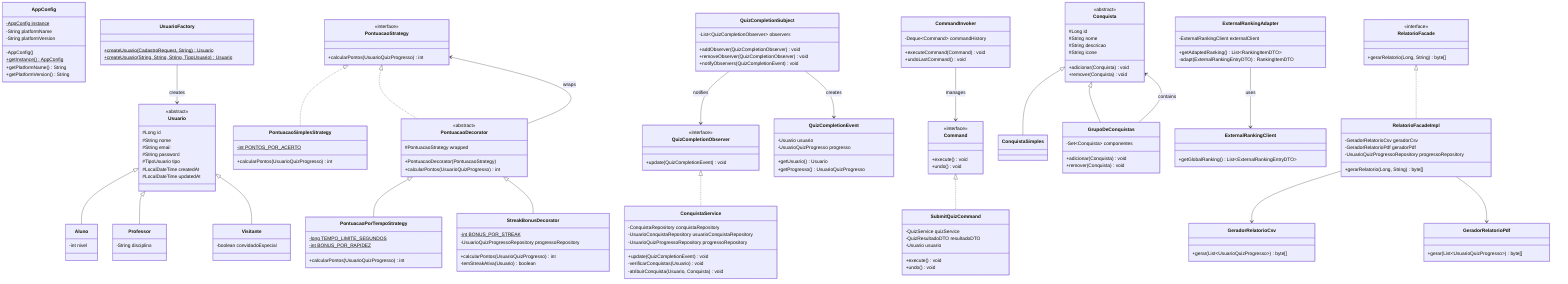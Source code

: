 classDiagram
    %% Padrão Singleton
    class AppConfig {
        -AppConfig instance$
        -String platformName
        -String platformVersion
        -AppConfig()
        +getInstance()$ AppConfig
        +getPlatformName() String
        +getPlatformVersion() String
    }

    %% Padrão Factory Method
    class UsuarioFactory {
        +createUsuario(CadastroRequest, String)$ Usuario
        +createUsuario(String, String, String, TipoUsuario)$ Usuario
    }

    %% Hierarquia de Usuários
    class Usuario {
        <<abstract>>
        #Long id
        #String nome
        #String email
        #String password
        #TipoUsuario tipo
        #LocalDateTime createdAt
        #LocalDateTime updatedAt
    }

    class Aluno {
        -int nivel
    }

    class Professor {
        -String disciplina
    }

    class Visitante {
        -boolean convidadoEspecial
    }

    %% Padrão Strategy
    class PontuacaoStrategy {
        <<interface>>
        +calcularPontos(UsuarioQuizProgresso) int
    }

    class PontuacaoSimplesStrategy {
        -int PONTOS_POR_ACERTO$
        +calcularPontos(UsuarioQuizProgresso) int
    }

    %% Padrão Decorator
    class PontuacaoDecorator {
        <<abstract>>
        #PontuacaoStrategy wrapped
        +PontuacaoDecorator(PontuacaoStrategy)
        +calcularPontos(UsuarioQuizProgresso) int
    }

    class PontuacaoPorTempoStrategy {
        -long TEMPO_LIMITE_SEGUNDOS$
        -int BONUS_POR_RAPIDEZ$
        +calcularPontos(UsuarioQuizProgresso) int
    }

    class StreakBonusDecorator {
        -int BONUS_POR_STREAK$
        -UsuarioQuizProgressoRepository progressoRepository
        +calcularPontos(UsuarioQuizProgresso) int
        -temStreakAtiva(Usuario) boolean
    }

    %% Padrão Observer
    class QuizCompletionSubject {
        -List~QuizCompletionObserver~ observers
        +addObserver(QuizCompletionObserver) void
        +removeObserver(QuizCompletionObserver) void
        +notifyObservers(QuizCompletionEvent) void
    }

    class QuizCompletionObserver {
        <<interface>>
        +update(QuizCompletionEvent) void
    }

    class ConquistaService {
        -ConquistaRepository conquistaRepository
        -UsuarioConquistaRepository usuarioConquistaRepository
        -UsuarioQuizProgressoRepository progressoRepository
        +update(QuizCompletionEvent) void
        -verificarConquistas(Usuario) void
        -atribuirConquista(Usuario, Conquista) void
    }

    class QuizCompletionEvent {
        -Usuario usuario
        -UsuarioQuizProgresso progresso
        +getUsuario() Usuario
        +getProgresso() UsuarioQuizProgresso
    }

    %% Padrão Command
    class Command {
        <<interface>>
        +execute() void
        +undo() void
    }

    class SubmitQuizCommand {
        -QuizService quizService
        -QuizResultadoDTO resultadoDTO
        -Usuario usuario
        +execute() void
        +undo() void
    }

    class CommandInvoker {
        -Deque~Command~ commandHistory
        +executeCommand(Command) void
        +undoLastCommand() void
    }

    %% Padrão Composite
    class Conquista {
        <<abstract>>
        #Long id
        #String nome
        #String descricao
        #String icone
        +adicionar(Conquista) void
        +remover(Conquista) void
    }

    class ConquistaSimples {
    }

    class GrupoDeConquistas {
        -Set~Conquista~ componentes
        +adicionar(Conquista) void
        +remover(Conquista) void
    }

    %% Padrão Adapter
    class ExternalRankingAdapter {
        -ExternalRankingClient externalClient
        +getAdaptedRanking() List~RankingItemDTO~
        -adapt(ExternalRankingEntryDTO) RankingItemDTO
    }

    class ExternalRankingClient {
        +getGlobalRanking() List~ExternalRankingEntryDTO~
    }

    %% Padrão Facade
    class RelatorioFacade {
        <<interface>>
        +gerarRelatorio(Long, String) byte[]
    }

    class RelatorioFacadeImpl {
        -GeradorRelatorioCsv geradorCsv
        -GeradorRelatorioPdf geradorPdf
        -UsuarioQuizProgressoRepository progressoRepository
        +gerarRelatorio(Long, String) byte[]
    }

    class GeradorRelatorioCsv {
        +gerar(List~UsuarioQuizProgresso~) byte[]
    }

    class GeradorRelatorioPdf {
        +gerar(List~UsuarioQuizProgresso~) byte[]
    }

    %% Relacionamentos dos Padrões
    UsuarioFactory --> Usuario : creates
    Usuario <|-- Aluno
    Usuario <|-- Professor
    Usuario <|-- Visitante

    PontuacaoStrategy <|.. PontuacaoSimplesStrategy
    PontuacaoStrategy <|.. PontuacaoDecorator
    PontuacaoDecorator <|-- PontuacaoPorTempoStrategy
    PontuacaoDecorator <|-- StreakBonusDecorator
    PontuacaoDecorator --> PontuacaoStrategy : wraps

    QuizCompletionSubject --> QuizCompletionObserver : notifies
    QuizCompletionObserver <|.. ConquistaService
    QuizCompletionSubject --> QuizCompletionEvent : creates

    Command <|.. SubmitQuizCommand
    CommandInvoker --> Command : manages

    Conquista <|-- ConquistaSimples
    Conquista <|-- GrupoDeConquistas
    GrupoDeConquistas --> Conquista : contains

    ExternalRankingAdapter --> ExternalRankingClient : uses

    RelatorioFacade <|.. RelatorioFacadeImpl
    RelatorioFacadeImpl --> GeradorRelatorioCsv
    RelatorioFacadeImpl --> GeradorRelatorioPdf